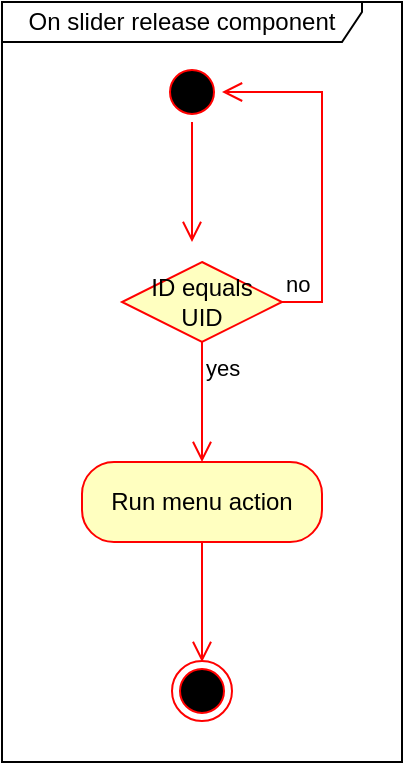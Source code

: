 <mxfile version="22.0.3" type="device">
  <diagram name="Page-1" id="NSeUlSxZcMRZhSXQap_G">
    <mxGraphModel dx="987" dy="585" grid="1" gridSize="10" guides="1" tooltips="1" connect="1" arrows="1" fold="1" page="1" pageScale="1" pageWidth="827" pageHeight="1169" math="0" shadow="0">
      <root>
        <mxCell id="0" />
        <mxCell id="1" parent="0" />
        <mxCell id="wTICje0E7jJtFKv7u4f6-1" value="" style="ellipse;html=1;shape=startState;fillColor=#000000;strokeColor=#ff0000;" parent="1" vertex="1">
          <mxGeometry x="400" y="270" width="30" height="30" as="geometry" />
        </mxCell>
        <mxCell id="wTICje0E7jJtFKv7u4f6-2" value="" style="edgeStyle=orthogonalEdgeStyle;html=1;verticalAlign=bottom;endArrow=open;endSize=8;strokeColor=#ff0000;rounded=0;" parent="1" source="wTICje0E7jJtFKv7u4f6-1" edge="1">
          <mxGeometry relative="1" as="geometry">
            <mxPoint x="415" y="360" as="targetPoint" />
          </mxGeometry>
        </mxCell>
        <mxCell id="wTICje0E7jJtFKv7u4f6-3" value="ID equals&lt;br&gt;UID" style="rhombus;whiteSpace=wrap;html=1;fontColor=#000000;fillColor=#ffffc0;strokeColor=#ff0000;" parent="1" vertex="1">
          <mxGeometry x="380" y="370" width="80" height="40" as="geometry" />
        </mxCell>
        <mxCell id="wTICje0E7jJtFKv7u4f6-4" value="no" style="edgeStyle=orthogonalEdgeStyle;html=1;align=left;verticalAlign=bottom;endArrow=open;endSize=8;strokeColor=#ff0000;rounded=0;entryX=1;entryY=0.5;entryDx=0;entryDy=0;" parent="1" source="wTICje0E7jJtFKv7u4f6-3" target="wTICje0E7jJtFKv7u4f6-1" edge="1">
          <mxGeometry x="-1" relative="1" as="geometry">
            <mxPoint x="560" y="390" as="targetPoint" />
            <Array as="points">
              <mxPoint x="480" y="390" />
              <mxPoint x="480" y="285" />
            </Array>
          </mxGeometry>
        </mxCell>
        <mxCell id="wTICje0E7jJtFKv7u4f6-5" value="yes" style="edgeStyle=orthogonalEdgeStyle;html=1;align=left;verticalAlign=top;endArrow=open;endSize=8;strokeColor=#ff0000;rounded=0;" parent="1" source="wTICje0E7jJtFKv7u4f6-3" edge="1">
          <mxGeometry x="-1" relative="1" as="geometry">
            <mxPoint x="420" y="470" as="targetPoint" />
          </mxGeometry>
        </mxCell>
        <mxCell id="wTICje0E7jJtFKv7u4f6-6" value="Run menu action" style="rounded=1;whiteSpace=wrap;html=1;arcSize=40;fontColor=#000000;fillColor=#ffffc0;strokeColor=#ff0000;" parent="1" vertex="1">
          <mxGeometry x="360" y="470" width="120" height="40" as="geometry" />
        </mxCell>
        <mxCell id="wTICje0E7jJtFKv7u4f6-7" value="" style="edgeStyle=orthogonalEdgeStyle;html=1;verticalAlign=bottom;endArrow=open;endSize=8;strokeColor=#ff0000;rounded=0;" parent="1" source="wTICje0E7jJtFKv7u4f6-6" edge="1">
          <mxGeometry relative="1" as="geometry">
            <mxPoint x="420" y="570" as="targetPoint" />
          </mxGeometry>
        </mxCell>
        <mxCell id="wTICje0E7jJtFKv7u4f6-8" value="" style="ellipse;html=1;shape=endState;fillColor=#000000;strokeColor=#ff0000;" parent="1" vertex="1">
          <mxGeometry x="405" y="569.5" width="30" height="30" as="geometry" />
        </mxCell>
        <mxCell id="m0sJeCn98Pkwz115GGTX-1" value="On slider release component" style="shape=umlFrame;whiteSpace=wrap;html=1;pointerEvents=0;width=180;height=20;" vertex="1" parent="1">
          <mxGeometry x="320" y="240" width="200" height="380" as="geometry" />
        </mxCell>
      </root>
    </mxGraphModel>
  </diagram>
</mxfile>

